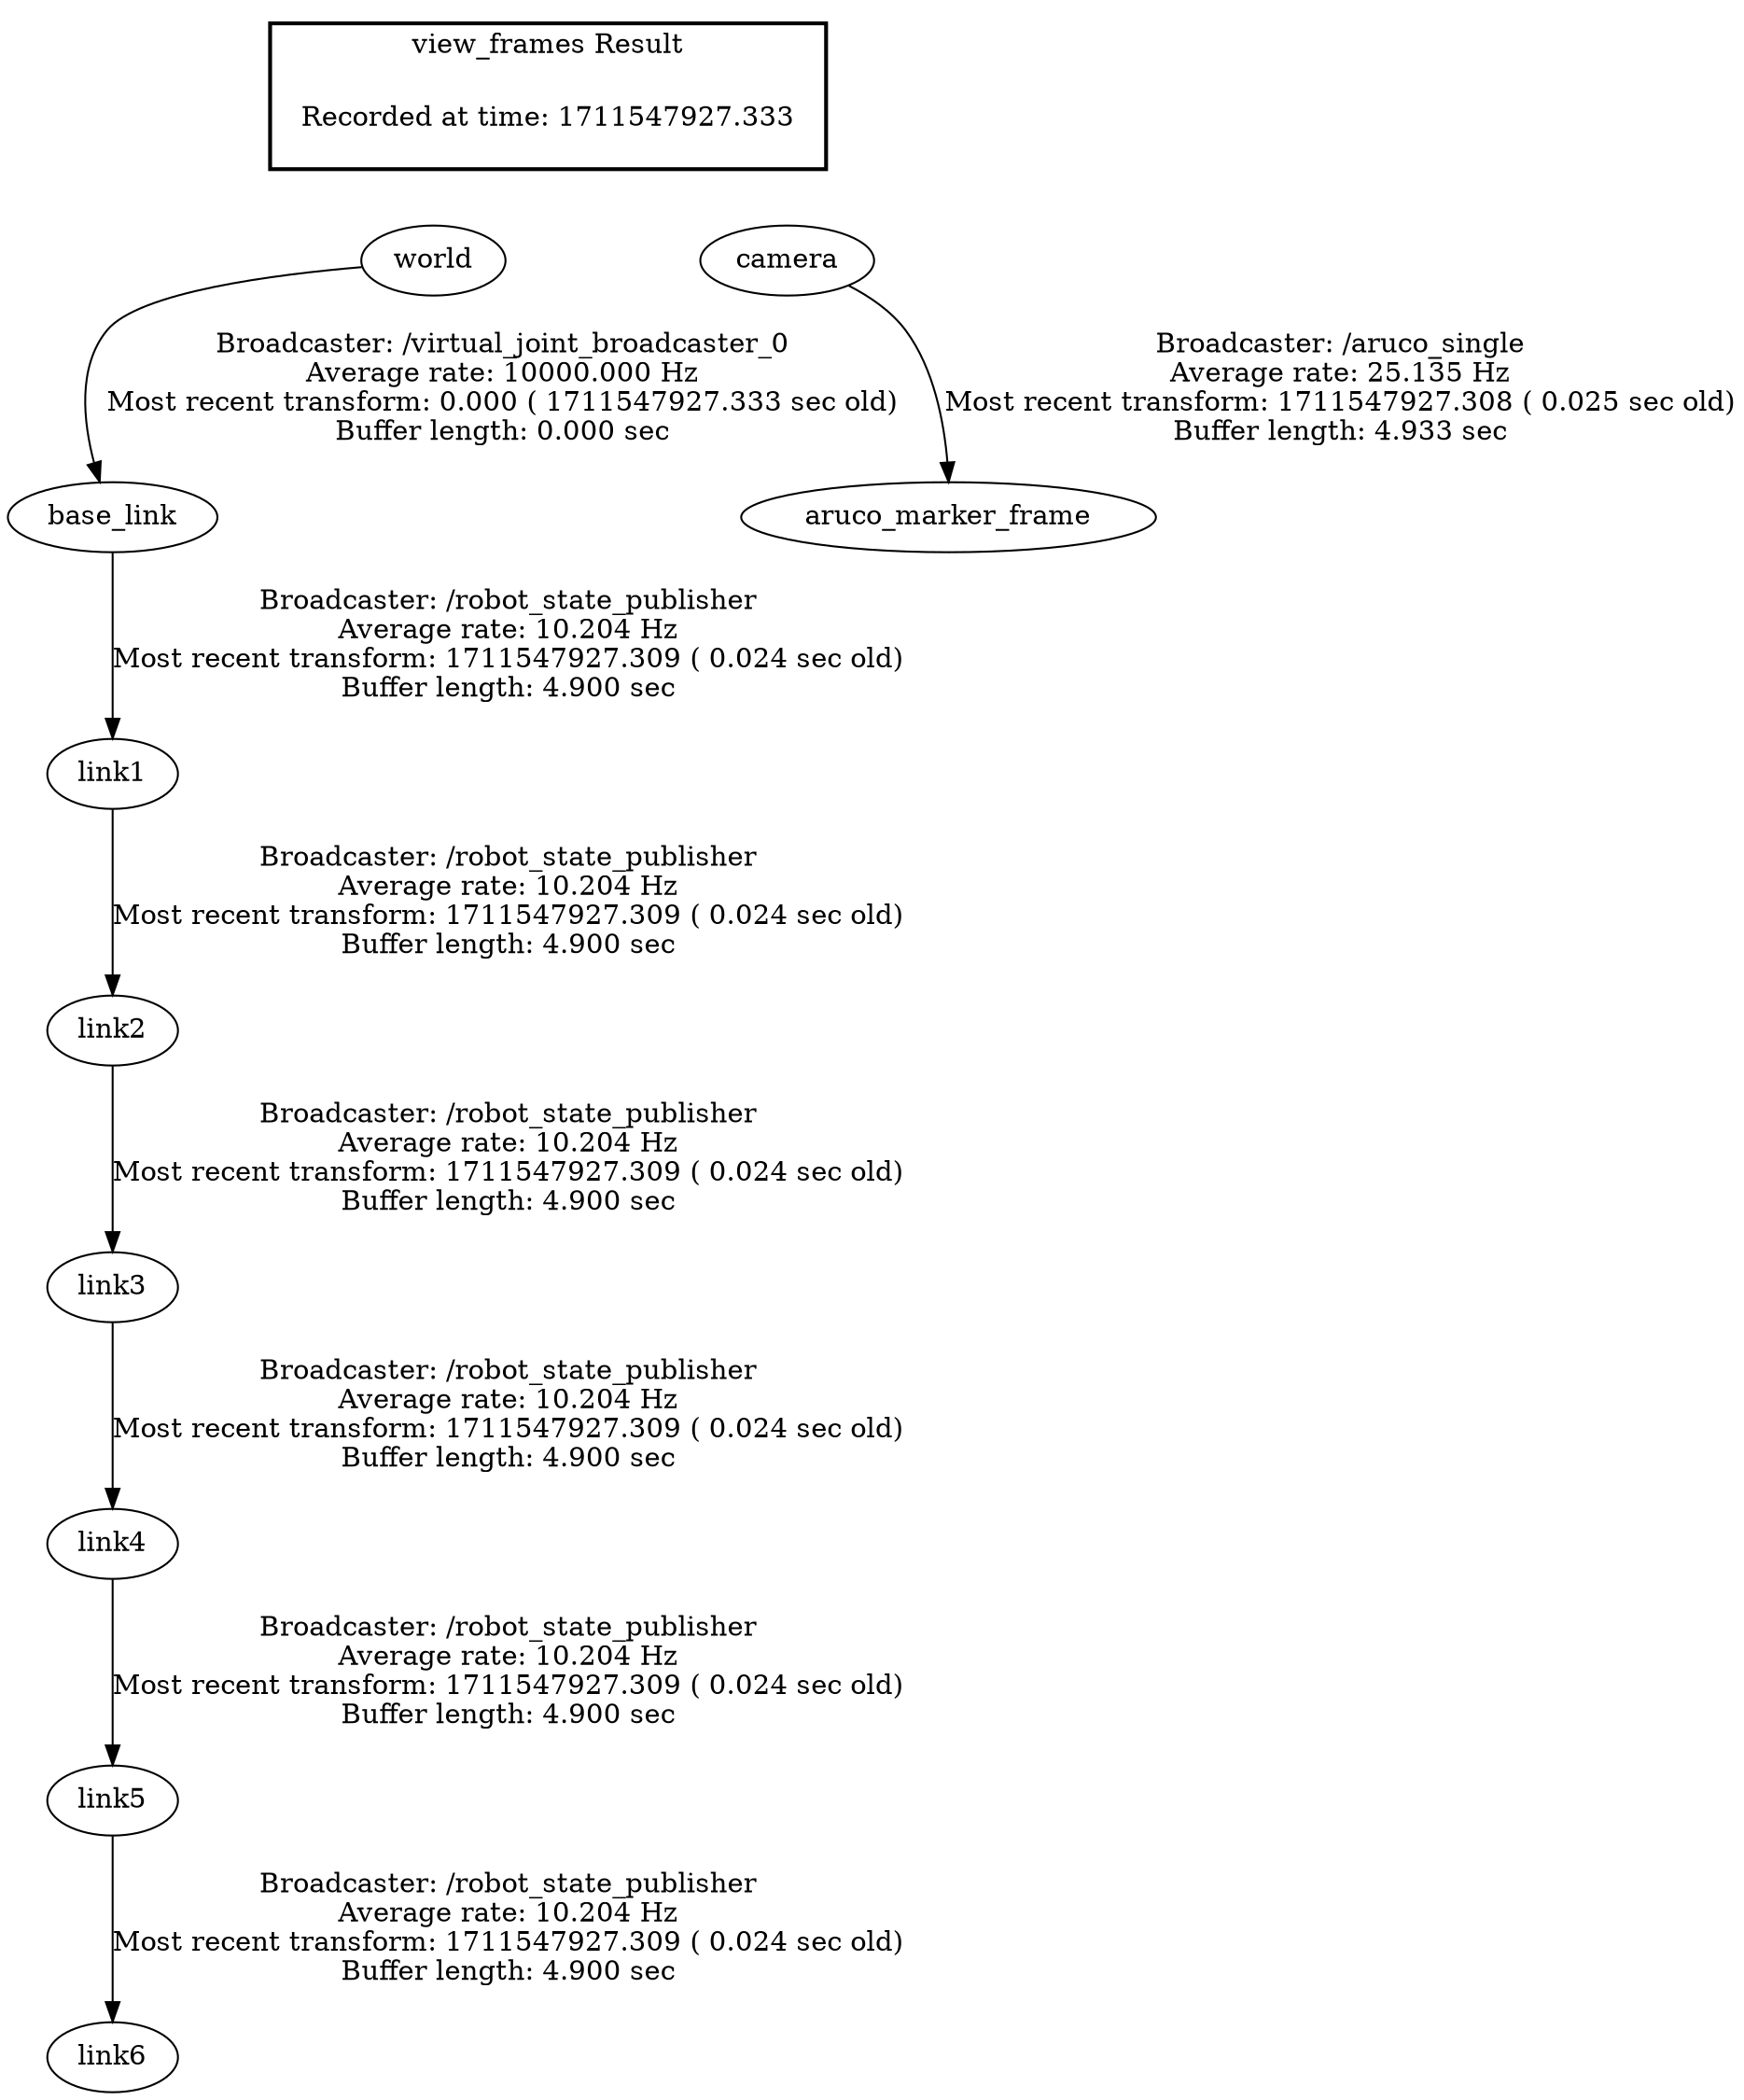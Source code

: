digraph G {
"world" -> "base_link"[label="Broadcaster: /virtual_joint_broadcaster_0\nAverage rate: 10000.000 Hz\nMost recent transform: 0.000 ( 1711547927.333 sec old)\nBuffer length: 0.000 sec\n"];
"camera" -> "aruco_marker_frame"[label="Broadcaster: /aruco_single\nAverage rate: 25.135 Hz\nMost recent transform: 1711547927.308 ( 0.025 sec old)\nBuffer length: 4.933 sec\n"];
"base_link" -> "link1"[label="Broadcaster: /robot_state_publisher\nAverage rate: 10.204 Hz\nMost recent transform: 1711547927.309 ( 0.024 sec old)\nBuffer length: 4.900 sec\n"];
"link1" -> "link2"[label="Broadcaster: /robot_state_publisher\nAverage rate: 10.204 Hz\nMost recent transform: 1711547927.309 ( 0.024 sec old)\nBuffer length: 4.900 sec\n"];
"link2" -> "link3"[label="Broadcaster: /robot_state_publisher\nAverage rate: 10.204 Hz\nMost recent transform: 1711547927.309 ( 0.024 sec old)\nBuffer length: 4.900 sec\n"];
"link3" -> "link4"[label="Broadcaster: /robot_state_publisher\nAverage rate: 10.204 Hz\nMost recent transform: 1711547927.309 ( 0.024 sec old)\nBuffer length: 4.900 sec\n"];
"link4" -> "link5"[label="Broadcaster: /robot_state_publisher\nAverage rate: 10.204 Hz\nMost recent transform: 1711547927.309 ( 0.024 sec old)\nBuffer length: 4.900 sec\n"];
"link5" -> "link6"[label="Broadcaster: /robot_state_publisher\nAverage rate: 10.204 Hz\nMost recent transform: 1711547927.309 ( 0.024 sec old)\nBuffer length: 4.900 sec\n"];
edge [style=invis];
 subgraph cluster_legend { style=bold; color=black; label ="view_frames Result";
"Recorded at time: 1711547927.333"[ shape=plaintext ] ;
 }->"world";
edge [style=invis];
 subgraph cluster_legend { style=bold; color=black; label ="view_frames Result";
"Recorded at time: 1711547927.333"[ shape=plaintext ] ;
 }->"camera";
}